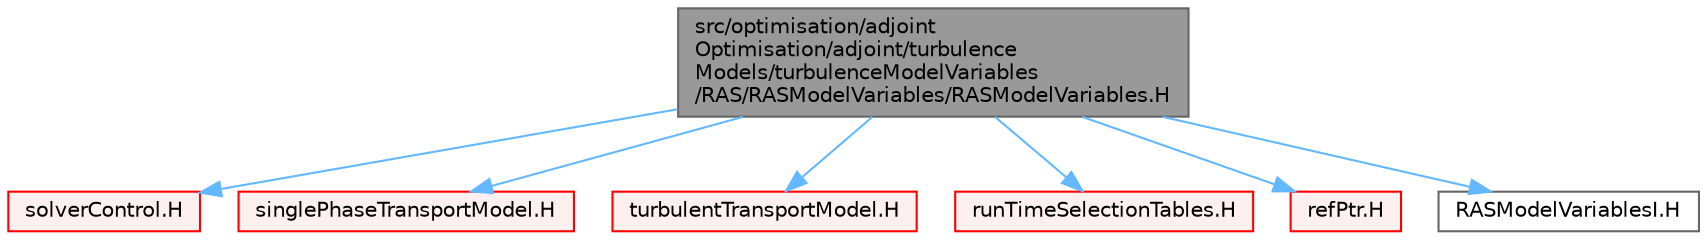 digraph "src/optimisation/adjointOptimisation/adjoint/turbulenceModels/turbulenceModelVariables/RAS/RASModelVariables/RASModelVariables.H"
{
 // LATEX_PDF_SIZE
  bgcolor="transparent";
  edge [fontname=Helvetica,fontsize=10,labelfontname=Helvetica,labelfontsize=10];
  node [fontname=Helvetica,fontsize=10,shape=box,height=0.2,width=0.4];
  Node1 [id="Node000001",label="src/optimisation/adjoint\lOptimisation/adjoint/turbulence\lModels/turbulenceModelVariables\l/RAS/RASModelVariables/RASModelVariables.H",height=0.2,width=0.4,color="gray40", fillcolor="grey60", style="filled", fontcolor="black",tooltip=" "];
  Node1 -> Node2 [id="edge1_Node000001_Node000002",color="steelblue1",style="solid",tooltip=" "];
  Node2 [id="Node000002",label="solverControl.H",height=0.2,width=0.4,color="red", fillcolor="#FFF0F0", style="filled",URL="$solverControl_8H.html",tooltip=" "];
  Node1 -> Node399 [id="edge2_Node000001_Node000399",color="steelblue1",style="solid",tooltip=" "];
  Node399 [id="Node000399",label="singlePhaseTransportModel.H",height=0.2,width=0.4,color="red", fillcolor="#FFF0F0", style="filled",URL="$singlePhaseTransportModel_8H.html",tooltip=" "];
  Node1 -> Node401 [id="edge3_Node000001_Node000401",color="steelblue1",style="solid",tooltip=" "];
  Node401 [id="Node000401",label="turbulentTransportModel.H",height=0.2,width=0.4,color="red", fillcolor="#FFF0F0", style="filled",URL="$turbulentTransportModel_8H.html",tooltip=" "];
  Node1 -> Node148 [id="edge4_Node000001_Node000148",color="steelblue1",style="solid",tooltip=" "];
  Node148 [id="Node000148",label="runTimeSelectionTables.H",height=0.2,width=0.4,color="red", fillcolor="#FFF0F0", style="filled",URL="$runTimeSelectionTables_8H.html",tooltip="Macros to ease declaration of run-time selection tables."];
  Node1 -> Node114 [id="edge5_Node000001_Node000114",color="steelblue1",style="solid",tooltip=" "];
  Node114 [id="Node000114",label="refPtr.H",height=0.2,width=0.4,color="red", fillcolor="#FFF0F0", style="filled",URL="$refPtr_8H.html",tooltip=" "];
  Node1 -> Node416 [id="edge6_Node000001_Node000416",color="steelblue1",style="solid",tooltip=" "];
  Node416 [id="Node000416",label="RASModelVariablesI.H",height=0.2,width=0.4,color="grey40", fillcolor="white", style="filled",URL="$RASModelVariablesI_8H.html",tooltip=" "];
}
